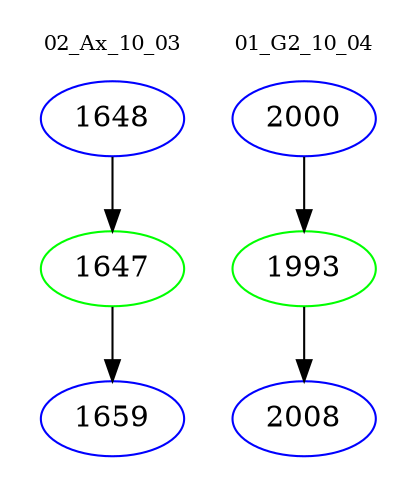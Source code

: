 digraph{
subgraph cluster_0 {
color = white
label = "02_Ax_10_03";
fontsize=10;
T0_1648 [label="1648", color="blue"]
T0_1648 -> T0_1647 [color="black"]
T0_1647 [label="1647", color="green"]
T0_1647 -> T0_1659 [color="black"]
T0_1659 [label="1659", color="blue"]
}
subgraph cluster_1 {
color = white
label = "01_G2_10_04";
fontsize=10;
T1_2000 [label="2000", color="blue"]
T1_2000 -> T1_1993 [color="black"]
T1_1993 [label="1993", color="green"]
T1_1993 -> T1_2008 [color="black"]
T1_2008 [label="2008", color="blue"]
}
}
